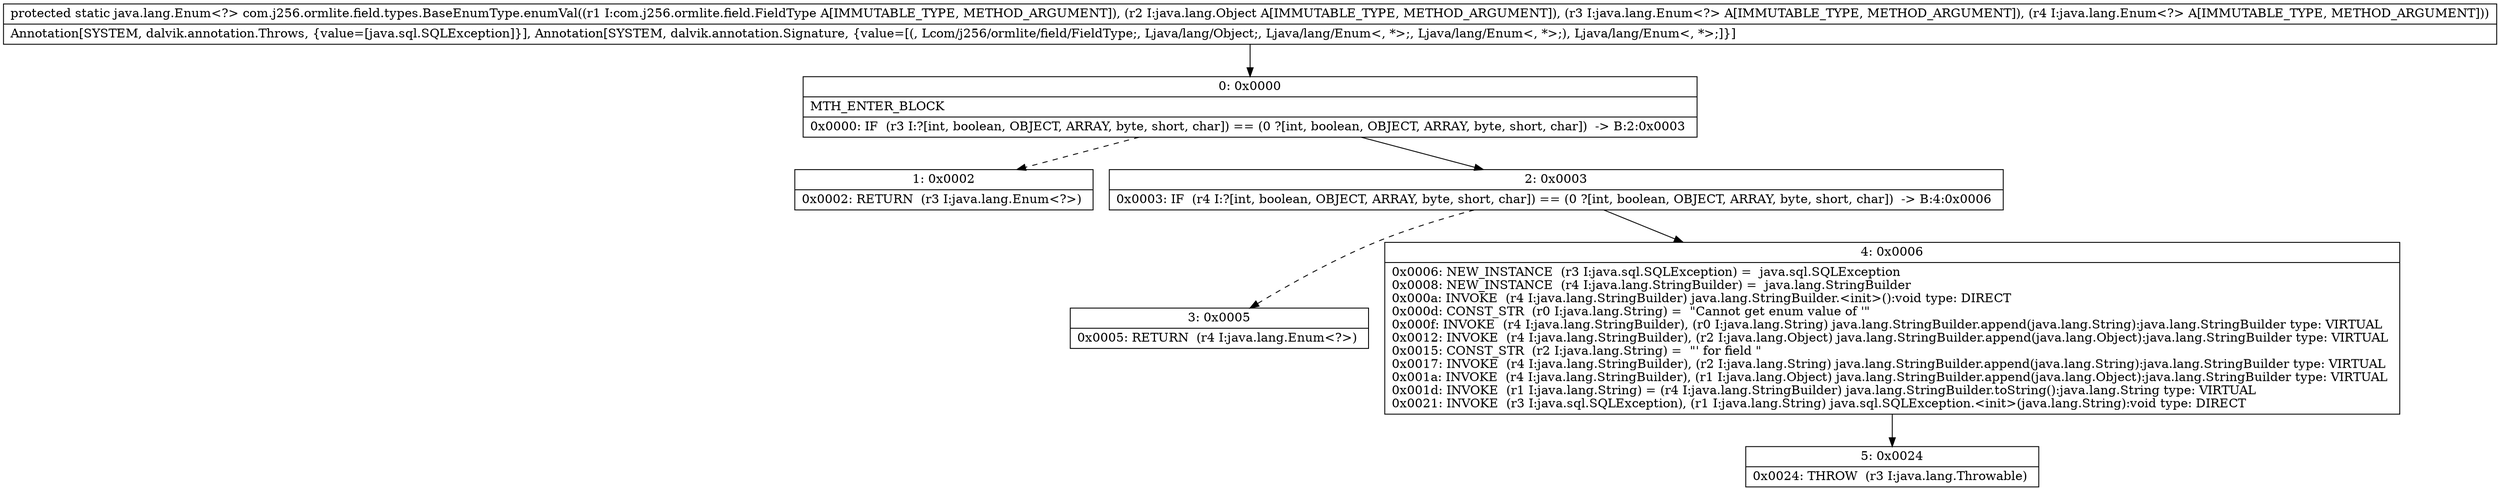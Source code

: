 digraph "CFG forcom.j256.ormlite.field.types.BaseEnumType.enumVal(Lcom\/j256\/ormlite\/field\/FieldType;Ljava\/lang\/Object;Ljava\/lang\/Enum;Ljava\/lang\/Enum;)Ljava\/lang\/Enum;" {
Node_0 [shape=record,label="{0\:\ 0x0000|MTH_ENTER_BLOCK\l|0x0000: IF  (r3 I:?[int, boolean, OBJECT, ARRAY, byte, short, char]) == (0 ?[int, boolean, OBJECT, ARRAY, byte, short, char])  \-\> B:2:0x0003 \l}"];
Node_1 [shape=record,label="{1\:\ 0x0002|0x0002: RETURN  (r3 I:java.lang.Enum\<?\>) \l}"];
Node_2 [shape=record,label="{2\:\ 0x0003|0x0003: IF  (r4 I:?[int, boolean, OBJECT, ARRAY, byte, short, char]) == (0 ?[int, boolean, OBJECT, ARRAY, byte, short, char])  \-\> B:4:0x0006 \l}"];
Node_3 [shape=record,label="{3\:\ 0x0005|0x0005: RETURN  (r4 I:java.lang.Enum\<?\>) \l}"];
Node_4 [shape=record,label="{4\:\ 0x0006|0x0006: NEW_INSTANCE  (r3 I:java.sql.SQLException) =  java.sql.SQLException \l0x0008: NEW_INSTANCE  (r4 I:java.lang.StringBuilder) =  java.lang.StringBuilder \l0x000a: INVOKE  (r4 I:java.lang.StringBuilder) java.lang.StringBuilder.\<init\>():void type: DIRECT \l0x000d: CONST_STR  (r0 I:java.lang.String) =  \"Cannot get enum value of '\" \l0x000f: INVOKE  (r4 I:java.lang.StringBuilder), (r0 I:java.lang.String) java.lang.StringBuilder.append(java.lang.String):java.lang.StringBuilder type: VIRTUAL \l0x0012: INVOKE  (r4 I:java.lang.StringBuilder), (r2 I:java.lang.Object) java.lang.StringBuilder.append(java.lang.Object):java.lang.StringBuilder type: VIRTUAL \l0x0015: CONST_STR  (r2 I:java.lang.String) =  \"' for field \" \l0x0017: INVOKE  (r4 I:java.lang.StringBuilder), (r2 I:java.lang.String) java.lang.StringBuilder.append(java.lang.String):java.lang.StringBuilder type: VIRTUAL \l0x001a: INVOKE  (r4 I:java.lang.StringBuilder), (r1 I:java.lang.Object) java.lang.StringBuilder.append(java.lang.Object):java.lang.StringBuilder type: VIRTUAL \l0x001d: INVOKE  (r1 I:java.lang.String) = (r4 I:java.lang.StringBuilder) java.lang.StringBuilder.toString():java.lang.String type: VIRTUAL \l0x0021: INVOKE  (r3 I:java.sql.SQLException), (r1 I:java.lang.String) java.sql.SQLException.\<init\>(java.lang.String):void type: DIRECT \l}"];
Node_5 [shape=record,label="{5\:\ 0x0024|0x0024: THROW  (r3 I:java.lang.Throwable) \l}"];
MethodNode[shape=record,label="{protected static java.lang.Enum\<?\> com.j256.ormlite.field.types.BaseEnumType.enumVal((r1 I:com.j256.ormlite.field.FieldType A[IMMUTABLE_TYPE, METHOD_ARGUMENT]), (r2 I:java.lang.Object A[IMMUTABLE_TYPE, METHOD_ARGUMENT]), (r3 I:java.lang.Enum\<?\> A[IMMUTABLE_TYPE, METHOD_ARGUMENT]), (r4 I:java.lang.Enum\<?\> A[IMMUTABLE_TYPE, METHOD_ARGUMENT]))  | Annotation[SYSTEM, dalvik.annotation.Throws, \{value=[java.sql.SQLException]\}], Annotation[SYSTEM, dalvik.annotation.Signature, \{value=[(, Lcom\/j256\/ormlite\/field\/FieldType;, Ljava\/lang\/Object;, Ljava\/lang\/Enum\<, *\>;, Ljava\/lang\/Enum\<, *\>;), Ljava\/lang\/Enum\<, *\>;]\}]\l}"];
MethodNode -> Node_0;
Node_0 -> Node_1[style=dashed];
Node_0 -> Node_2;
Node_2 -> Node_3[style=dashed];
Node_2 -> Node_4;
Node_4 -> Node_5;
}

